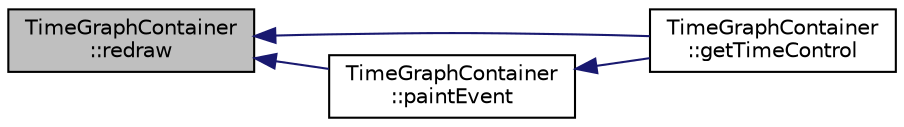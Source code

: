 digraph "TimeGraphContainer::redraw"
{
 // INTERACTIVE_SVG=YES
  edge [fontname="Helvetica",fontsize="10",labelfontname="Helvetica",labelfontsize="10"];
  node [fontname="Helvetica",fontsize="10",shape=record];
  rankdir="LR";
  Node1 [label="TimeGraphContainer\l::redraw",height=0.2,width=0.4,color="black", fillcolor="grey75", style="filled", fontcolor="black"];
  Node1 -> Node2 [dir="back",color="midnightblue",fontsize="10",style="solid",fontname="Helvetica"];
  Node2 [label="TimeGraphContainer\l::getTimeControl",height=0.2,width=0.4,color="black", fillcolor="white", style="filled",URL="$dd/d73/class_time_graph_container.html#ad6edfa2365cd2207b53d53f04af0fef0"];
  Node1 -> Node3 [dir="back",color="midnightblue",fontsize="10",style="solid",fontname="Helvetica"];
  Node3 [label="TimeGraphContainer\l::paintEvent",height=0.2,width=0.4,color="black", fillcolor="white", style="filled",URL="$dd/d73/class_time_graph_container.html#a614be0d3367ca7b2c3cd22c819455990"];
  Node3 -> Node2 [dir="back",color="midnightblue",fontsize="10",style="solid",fontname="Helvetica"];
}
